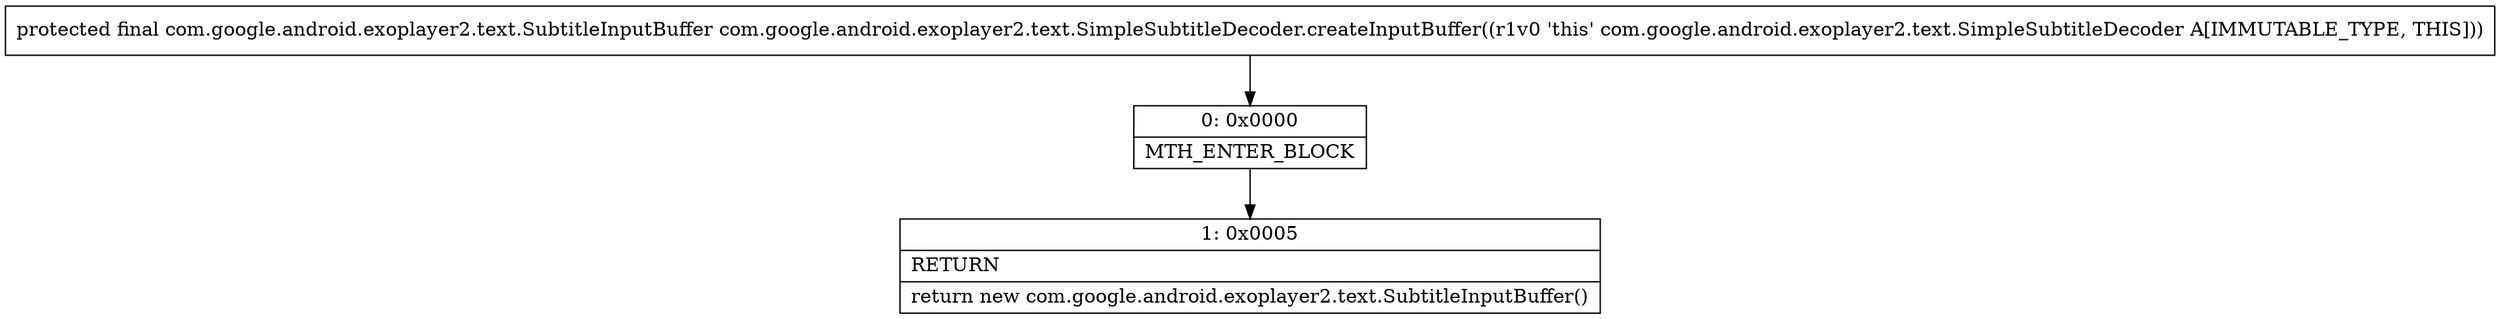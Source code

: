 digraph "CFG forcom.google.android.exoplayer2.text.SimpleSubtitleDecoder.createInputBuffer()Lcom\/google\/android\/exoplayer2\/text\/SubtitleInputBuffer;" {
Node_0 [shape=record,label="{0\:\ 0x0000|MTH_ENTER_BLOCK\l}"];
Node_1 [shape=record,label="{1\:\ 0x0005|RETURN\l|return new com.google.android.exoplayer2.text.SubtitleInputBuffer()\l}"];
MethodNode[shape=record,label="{protected final com.google.android.exoplayer2.text.SubtitleInputBuffer com.google.android.exoplayer2.text.SimpleSubtitleDecoder.createInputBuffer((r1v0 'this' com.google.android.exoplayer2.text.SimpleSubtitleDecoder A[IMMUTABLE_TYPE, THIS])) }"];
MethodNode -> Node_0;
Node_0 -> Node_1;
}

